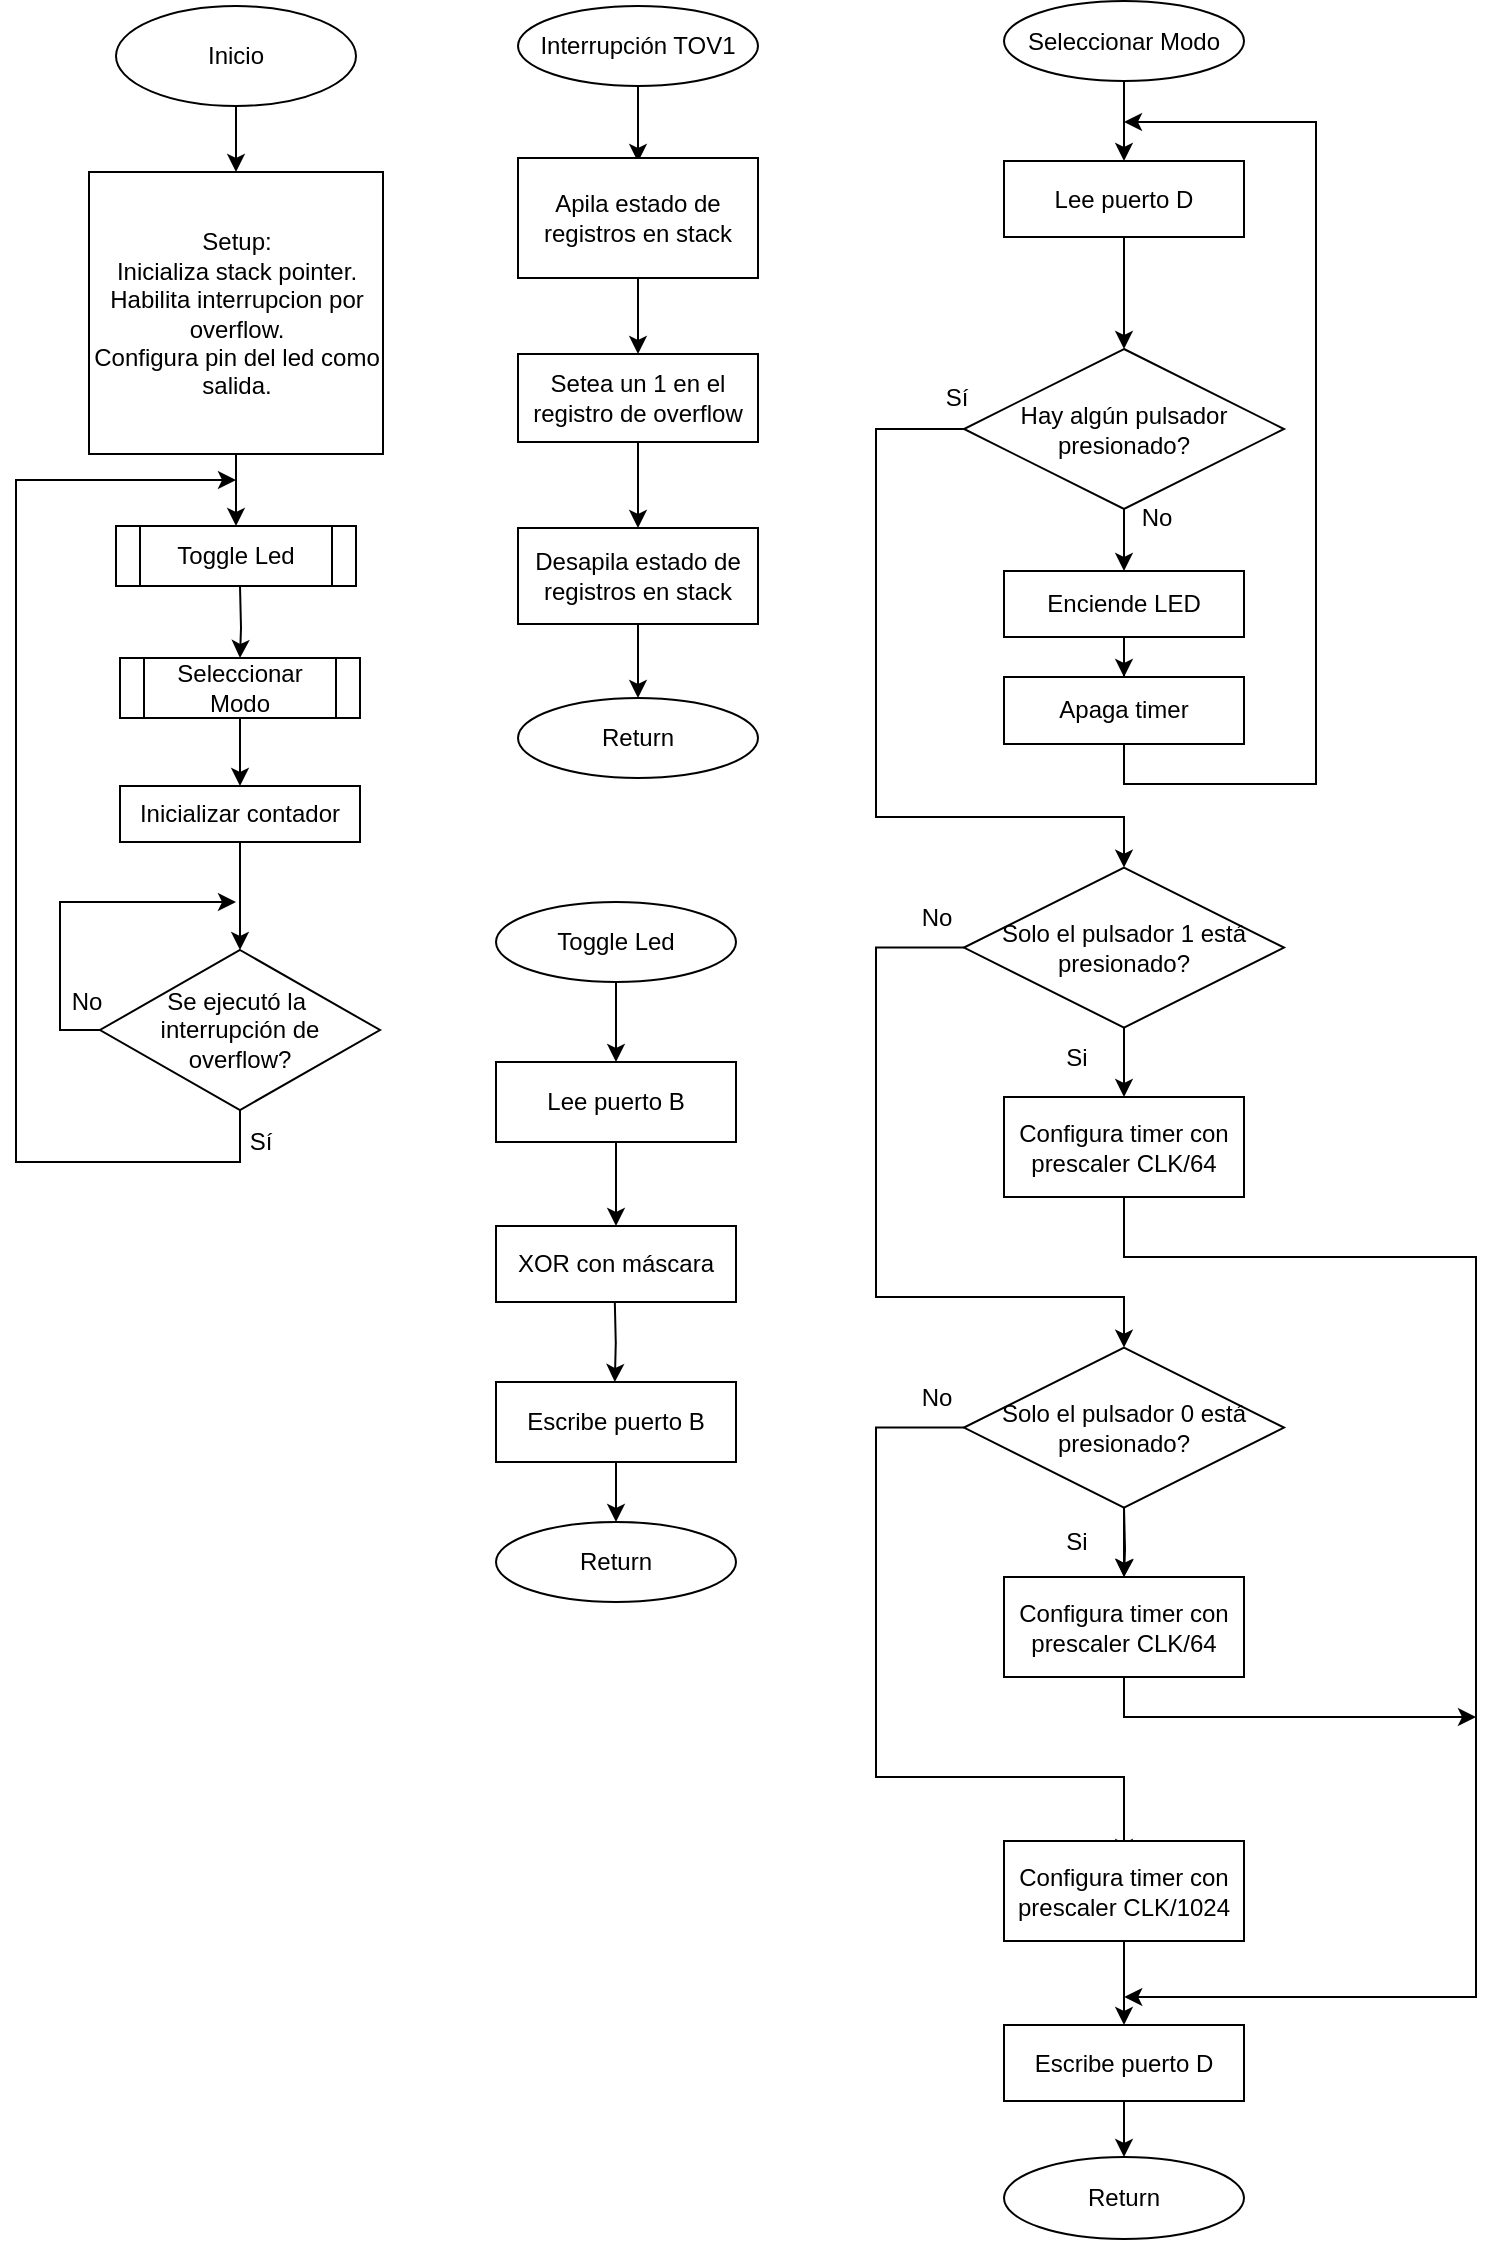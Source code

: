 <mxfile version="13.10.2" type="device"><diagram id="gMjQOqldpudu5oUj_gLp" name="Page-1"><mxGraphModel dx="835" dy="762" grid="1" gridSize="10" guides="1" tooltips="1" connect="1" arrows="1" fold="1" page="1" pageScale="1" pageWidth="827" pageHeight="1169" math="0" shadow="0"><root><mxCell id="0"/><mxCell id="1" parent="0"/><mxCell id="G17z2YzsNNRRxNdZvwes-1" value="" style="edgeStyle=orthogonalEdgeStyle;rounded=0;orthogonalLoop=1;jettySize=auto;html=1;entryX=0.5;entryY=0;entryDx=0;entryDy=0;" parent="1" source="G17z2YzsNNRRxNdZvwes-2" target="G17z2YzsNNRRxNdZvwes-4" edge="1"><mxGeometry relative="1" as="geometry"><mxPoint x="980" y="182" as="targetPoint"/></mxGeometry></mxCell><mxCell id="G17z2YzsNNRRxNdZvwes-2" value="Inicio" style="ellipse;whiteSpace=wrap;html=1;" parent="1" vertex="1"><mxGeometry x="920" y="42" width="120" height="50" as="geometry"/></mxCell><mxCell id="G17z2YzsNNRRxNdZvwes-4" value="Setup:&lt;br&gt;Inicializa stack pointer.&lt;br&gt;Habilita interrupcion por overflow.&lt;br&gt;Configura pin del led como salida." style="whiteSpace=wrap;html=1;" parent="1" vertex="1"><mxGeometry x="906.5" y="125" width="147" height="141" as="geometry"/></mxCell><mxCell id="G17z2YzsNNRRxNdZvwes-5" value="" style="edgeStyle=orthogonalEdgeStyle;rounded=0;orthogonalLoop=1;jettySize=auto;html=1;" parent="1" edge="1"><mxGeometry relative="1" as="geometry"><mxPoint x="982" y="372" as="sourcePoint"/><mxPoint x="982" y="432" as="targetPoint"/></mxGeometry></mxCell><mxCell id="G17z2YzsNNRRxNdZvwes-41" value="" style="edgeStyle=orthogonalEdgeStyle;rounded=0;orthogonalLoop=1;jettySize=auto;html=1;" parent="1" source="G17z2YzsNNRRxNdZvwes-42" target="G17z2YzsNNRRxNdZvwes-44" edge="1"><mxGeometry relative="1" as="geometry"/></mxCell><mxCell id="G17z2YzsNNRRxNdZvwes-42" value="Toggle Led" style="ellipse;whiteSpace=wrap;html=1;" parent="1" vertex="1"><mxGeometry x="1110" y="490" width="120" height="40" as="geometry"/></mxCell><mxCell id="G17z2YzsNNRRxNdZvwes-158" value="" style="edgeStyle=orthogonalEdgeStyle;rounded=0;orthogonalLoop=1;jettySize=auto;html=1;" parent="1" source="G17z2YzsNNRRxNdZvwes-44" target="G17z2YzsNNRRxNdZvwes-157" edge="1"><mxGeometry relative="1" as="geometry"/></mxCell><mxCell id="G17z2YzsNNRRxNdZvwes-44" value="Lee puerto B" style="whiteSpace=wrap;html=1;" parent="1" vertex="1"><mxGeometry x="1110" y="570" width="120" height="40" as="geometry"/></mxCell><mxCell id="G17z2YzsNNRRxNdZvwes-45" value="" style="edgeStyle=orthogonalEdgeStyle;rounded=0;orthogonalLoop=1;jettySize=auto;html=1;" parent="1" edge="1"><mxGeometry relative="1" as="geometry"><mxPoint x="1169.41" y="690" as="sourcePoint"/><mxPoint x="1169.41" y="730" as="targetPoint"/></mxGeometry></mxCell><mxCell id="G17z2YzsNNRRxNdZvwes-52" value="" style="edgeStyle=orthogonalEdgeStyle;rounded=0;orthogonalLoop=1;jettySize=auto;html=1;" parent="1" source="G17z2YzsNNRRxNdZvwes-53" target="G17z2YzsNNRRxNdZvwes-54" edge="1"><mxGeometry relative="1" as="geometry"/></mxCell><mxCell id="G17z2YzsNNRRxNdZvwes-53" value="Escribe puerto B" style="whiteSpace=wrap;html=1;" parent="1" vertex="1"><mxGeometry x="1110" y="730" width="120" height="40" as="geometry"/></mxCell><mxCell id="G17z2YzsNNRRxNdZvwes-54" value="Return" style="ellipse;whiteSpace=wrap;html=1;" parent="1" vertex="1"><mxGeometry x="1110" y="800" width="120" height="40" as="geometry"/></mxCell><mxCell id="G17z2YzsNNRRxNdZvwes-58" value="" style="edgeStyle=orthogonalEdgeStyle;rounded=0;orthogonalLoop=1;jettySize=auto;html=1;" parent="1" source="G17z2YzsNNRRxNdZvwes-4" target="G17z2YzsNNRRxNdZvwes-59" edge="1"><mxGeometry relative="1" as="geometry"><mxPoint x="980" y="270" as="sourcePoint"/></mxGeometry></mxCell><mxCell id="G17z2YzsNNRRxNdZvwes-59" value="Toggle Led" style="shape=process;whiteSpace=wrap;html=1;backgroundOutline=1;" parent="1" vertex="1"><mxGeometry x="920" y="302" width="120" height="30" as="geometry"/></mxCell><mxCell id="G17z2YzsNNRRxNdZvwes-61" value="" style="edgeStyle=orthogonalEdgeStyle;rounded=0;orthogonalLoop=1;jettySize=auto;html=1;" parent="1" target="G17z2YzsNNRRxNdZvwes-62" edge="1"><mxGeometry relative="1" as="geometry"><mxPoint x="982" y="332" as="sourcePoint"/></mxGeometry></mxCell><mxCell id="G17z2YzsNNRRxNdZvwes-62" value="Seleccionar Modo" style="shape=process;whiteSpace=wrap;html=1;backgroundOutline=1;" parent="1" vertex="1"><mxGeometry x="922" y="368" width="120" height="30" as="geometry"/></mxCell><mxCell id="G17z2YzsNNRRxNdZvwes-67" value="" style="edgeStyle=orthogonalEdgeStyle;rounded=0;orthogonalLoop=1;jettySize=auto;html=1;" parent="1" source="G17z2YzsNNRRxNdZvwes-63" target="G17z2YzsNNRRxNdZvwes-66" edge="1"><mxGeometry relative="1" as="geometry"/></mxCell><mxCell id="G17z2YzsNNRRxNdZvwes-63" value="Inicializar contador" style="whiteSpace=wrap;html=1;" parent="1" vertex="1"><mxGeometry x="922" y="432" width="120" height="28" as="geometry"/></mxCell><mxCell id="G17z2YzsNNRRxNdZvwes-68" style="edgeStyle=orthogonalEdgeStyle;rounded=0;orthogonalLoop=1;jettySize=auto;html=1;exitX=0;exitY=0.5;exitDx=0;exitDy=0;" parent="1" source="G17z2YzsNNRRxNdZvwes-66" edge="1"><mxGeometry relative="1" as="geometry"><mxPoint x="980" y="490" as="targetPoint"/><Array as="points"><mxPoint x="892" y="554"/><mxPoint x="892" y="490"/></Array></mxGeometry></mxCell><mxCell id="G17z2YzsNNRRxNdZvwes-70" style="edgeStyle=orthogonalEdgeStyle;rounded=0;orthogonalLoop=1;jettySize=auto;html=1;" parent="1" source="G17z2YzsNNRRxNdZvwes-66" edge="1"><mxGeometry relative="1" as="geometry"><mxPoint x="980" y="279" as="targetPoint"/><Array as="points"><mxPoint x="982" y="620"/><mxPoint x="870" y="620"/><mxPoint x="870" y="279"/></Array></mxGeometry></mxCell><mxCell id="G17z2YzsNNRRxNdZvwes-66" value="Se ejecutó la&amp;nbsp;&lt;br&gt;interrupción de&lt;br&gt;overflow?" style="rhombus;whiteSpace=wrap;html=1;" parent="1" vertex="1"><mxGeometry x="912" y="514" width="140" height="80" as="geometry"/></mxCell><mxCell id="G17z2YzsNNRRxNdZvwes-69" value="No" style="text;html=1;align=center;verticalAlign=middle;resizable=0;points=[];autosize=1;" parent="1" vertex="1"><mxGeometry x="890" y="530" width="30" height="20" as="geometry"/></mxCell><mxCell id="G17z2YzsNNRRxNdZvwes-71" value="Sí" style="text;html=1;align=center;verticalAlign=middle;resizable=0;points=[];autosize=1;" parent="1" vertex="1"><mxGeometry x="977" y="600" width="30" height="20" as="geometry"/></mxCell><mxCell id="G17z2YzsNNRRxNdZvwes-147" style="edgeStyle=orthogonalEdgeStyle;rounded=0;orthogonalLoop=1;jettySize=auto;html=1;exitX=0.5;exitY=1;exitDx=0;exitDy=0;" parent="1" source="G17z2YzsNNRRxNdZvwes-72" edge="1"><mxGeometry relative="1" as="geometry"><mxPoint x="1181" y="120" as="targetPoint"/></mxGeometry></mxCell><mxCell id="G17z2YzsNNRRxNdZvwes-72" value="Interrupción TOV1" style="ellipse;whiteSpace=wrap;html=1;" parent="1" vertex="1"><mxGeometry x="1121" y="42" width="120" height="40" as="geometry"/></mxCell><mxCell id="G17z2YzsNNRRxNdZvwes-151" value="" style="edgeStyle=orthogonalEdgeStyle;rounded=0;orthogonalLoop=1;jettySize=auto;html=1;" parent="1" source="G17z2YzsNNRRxNdZvwes-148" target="G17z2YzsNNRRxNdZvwes-150" edge="1"><mxGeometry relative="1" as="geometry"/></mxCell><mxCell id="G17z2YzsNNRRxNdZvwes-148" value="Apila estado de registros en stack" style="rounded=0;whiteSpace=wrap;html=1;" parent="1" vertex="1"><mxGeometry x="1121" y="118" width="120" height="60" as="geometry"/></mxCell><mxCell id="G17z2YzsNNRRxNdZvwes-153" value="" style="edgeStyle=orthogonalEdgeStyle;rounded=0;orthogonalLoop=1;jettySize=auto;html=1;" parent="1" source="G17z2YzsNNRRxNdZvwes-150" target="G17z2YzsNNRRxNdZvwes-152" edge="1"><mxGeometry relative="1" as="geometry"/></mxCell><mxCell id="G17z2YzsNNRRxNdZvwes-150" value="Setea un 1 en el registro de overflow" style="whiteSpace=wrap;html=1;rounded=0;" parent="1" vertex="1"><mxGeometry x="1121" y="216" width="120" height="44" as="geometry"/></mxCell><mxCell id="G17z2YzsNNRRxNdZvwes-155" value="" style="edgeStyle=orthogonalEdgeStyle;rounded=0;orthogonalLoop=1;jettySize=auto;html=1;" parent="1" source="G17z2YzsNNRRxNdZvwes-152" target="G17z2YzsNNRRxNdZvwes-154" edge="1"><mxGeometry relative="1" as="geometry"/></mxCell><mxCell id="G17z2YzsNNRRxNdZvwes-152" value="Desapila estado de registros en stack" style="whiteSpace=wrap;html=1;rounded=0;" parent="1" vertex="1"><mxGeometry x="1121" y="303" width="120" height="48" as="geometry"/></mxCell><mxCell id="G17z2YzsNNRRxNdZvwes-154" value="Return" style="ellipse;whiteSpace=wrap;html=1;rounded=0;" parent="1" vertex="1"><mxGeometry x="1121" y="388" width="120" height="40" as="geometry"/></mxCell><mxCell id="G17z2YzsNNRRxNdZvwes-157" value="XOR con máscara" style="whiteSpace=wrap;html=1;" parent="1" vertex="1"><mxGeometry x="1110" y="652" width="120" height="38" as="geometry"/></mxCell><mxCell id="G17z2YzsNNRRxNdZvwes-161" value="" style="edgeStyle=orthogonalEdgeStyle;rounded=0;orthogonalLoop=1;jettySize=auto;html=1;" parent="1" source="G17z2YzsNNRRxNdZvwes-159" target="G17z2YzsNNRRxNdZvwes-160" edge="1"><mxGeometry relative="1" as="geometry"/></mxCell><mxCell id="G17z2YzsNNRRxNdZvwes-159" value="Seleccionar Modo" style="ellipse;whiteSpace=wrap;html=1;" parent="1" vertex="1"><mxGeometry x="1364" y="39.5" width="120" height="40" as="geometry"/></mxCell><mxCell id="G17z2YzsNNRRxNdZvwes-163" value="" style="edgeStyle=orthogonalEdgeStyle;rounded=0;orthogonalLoop=1;jettySize=auto;html=1;" parent="1" source="G17z2YzsNNRRxNdZvwes-160" target="G17z2YzsNNRRxNdZvwes-162" edge="1"><mxGeometry relative="1" as="geometry"/></mxCell><mxCell id="G17z2YzsNNRRxNdZvwes-160" value="Lee puerto D" style="whiteSpace=wrap;html=1;" parent="1" vertex="1"><mxGeometry x="1364" y="119.5" width="120" height="38" as="geometry"/></mxCell><mxCell id="G17z2YzsNNRRxNdZvwes-164" value="" style="edgeStyle=orthogonalEdgeStyle;rounded=0;orthogonalLoop=1;jettySize=auto;html=1;entryX=0.5;entryY=0;entryDx=0;entryDy=0;" parent="1" source="G17z2YzsNNRRxNdZvwes-162" target="G17z2YzsNNRRxNdZvwes-173" edge="1"><mxGeometry relative="1" as="geometry"><mxPoint x="1310" y="507.5" as="targetPoint"/><Array as="points"><mxPoint x="1300" y="253.5"/><mxPoint x="1300" y="447.5"/><mxPoint x="1424" y="447.5"/></Array></mxGeometry></mxCell><mxCell id="G17z2YzsNNRRxNdZvwes-166" value="" style="edgeStyle=orthogonalEdgeStyle;rounded=0;orthogonalLoop=1;jettySize=auto;html=1;" parent="1" source="G17z2YzsNNRRxNdZvwes-162" target="G17z2YzsNNRRxNdZvwes-165" edge="1"><mxGeometry relative="1" as="geometry"/></mxCell><mxCell id="G17z2YzsNNRRxNdZvwes-162" value="Hay algún pulsador presionado?" style="rhombus;whiteSpace=wrap;html=1;" parent="1" vertex="1"><mxGeometry x="1344" y="213.5" width="160" height="80" as="geometry"/></mxCell><mxCell id="G17z2YzsNNRRxNdZvwes-168" value="" style="edgeStyle=orthogonalEdgeStyle;rounded=0;orthogonalLoop=1;jettySize=auto;html=1;" parent="1" source="G17z2YzsNNRRxNdZvwes-165" target="G17z2YzsNNRRxNdZvwes-167" edge="1"><mxGeometry relative="1" as="geometry"/></mxCell><mxCell id="G17z2YzsNNRRxNdZvwes-165" value="Enciende LED" style="whiteSpace=wrap;html=1;" parent="1" vertex="1"><mxGeometry x="1364" y="324.5" width="120" height="33" as="geometry"/></mxCell><mxCell id="G17z2YzsNNRRxNdZvwes-169" style="edgeStyle=orthogonalEdgeStyle;rounded=0;orthogonalLoop=1;jettySize=auto;html=1;exitX=0.5;exitY=1;exitDx=0;exitDy=0;" parent="1" source="G17z2YzsNNRRxNdZvwes-167" edge="1"><mxGeometry relative="1" as="geometry"><mxPoint x="1424" y="100" as="targetPoint"/><Array as="points"><mxPoint x="1424" y="431"/><mxPoint x="1520" y="431"/><mxPoint x="1520" y="100"/><mxPoint x="1424" y="100"/></Array></mxGeometry></mxCell><mxCell id="G17z2YzsNNRRxNdZvwes-167" value="Apaga&amp;nbsp;timer" style="whiteSpace=wrap;html=1;" parent="1" vertex="1"><mxGeometry x="1364" y="377.5" width="120" height="33.5" as="geometry"/></mxCell><mxCell id="G17z2YzsNNRRxNdZvwes-170" value="No" style="text;html=1;align=center;verticalAlign=middle;resizable=0;points=[];autosize=1;" parent="1" vertex="1"><mxGeometry x="1425" y="287.5" width="30" height="20" as="geometry"/></mxCell><mxCell id="G17z2YzsNNRRxNdZvwes-171" value="Sí" style="text;html=1;align=center;verticalAlign=middle;resizable=0;points=[];autosize=1;" parent="1" vertex="1"><mxGeometry x="1325" y="227.5" width="30" height="20" as="geometry"/></mxCell><mxCell id="G17z2YzsNNRRxNdZvwes-175" value="" style="edgeStyle=orthogonalEdgeStyle;rounded=0;orthogonalLoop=1;jettySize=auto;html=1;" parent="1" source="G17z2YzsNNRRxNdZvwes-173" target="G17z2YzsNNRRxNdZvwes-174" edge="1"><mxGeometry relative="1" as="geometry"/></mxCell><mxCell id="G17z2YzsNNRRxNdZvwes-176" style="edgeStyle=orthogonalEdgeStyle;rounded=0;orthogonalLoop=1;jettySize=auto;html=1;exitX=0;exitY=0.5;exitDx=0;exitDy=0;entryX=0.5;entryY=0;entryDx=0;entryDy=0;" parent="1" source="G17z2YzsNNRRxNdZvwes-173" target="G17z2YzsNNRRxNdZvwes-178" edge="1"><mxGeometry relative="1" as="geometry"><mxPoint x="1310" y="687.5" as="targetPoint"/><Array as="points"><mxPoint x="1300" y="512.5"/><mxPoint x="1300" y="687.5"/><mxPoint x="1424" y="687.5"/></Array></mxGeometry></mxCell><mxCell id="G17z2YzsNNRRxNdZvwes-173" value="Solo el pulsador 1 está presionado?" style="rhombus;whiteSpace=wrap;html=1;" parent="1" vertex="1"><mxGeometry x="1344" y="472.81" width="160" height="80" as="geometry"/></mxCell><mxCell id="G17z2YzsNNRRxNdZvwes-191" style="edgeStyle=orthogonalEdgeStyle;rounded=0;orthogonalLoop=1;jettySize=auto;html=1;exitX=0.5;exitY=1;exitDx=0;exitDy=0;" parent="1" source="G17z2YzsNNRRxNdZvwes-174" edge="1"><mxGeometry relative="1" as="geometry"><mxPoint x="1424.118" y="1037.5" as="targetPoint"/><Array as="points"><mxPoint x="1424" y="667.5"/><mxPoint x="1600" y="667.5"/><mxPoint x="1600" y="1037.5"/></Array></mxGeometry></mxCell><mxCell id="G17z2YzsNNRRxNdZvwes-174" value="Configura timer con prescaler CLK/64" style="whiteSpace=wrap;html=1;" parent="1" vertex="1"><mxGeometry x="1364" y="587.5" width="120" height="50" as="geometry"/></mxCell><mxCell id="G17z2YzsNNRRxNdZvwes-177" value="" style="edgeStyle=orthogonalEdgeStyle;rounded=0;orthogonalLoop=1;jettySize=auto;html=1;" parent="1" source="G17z2YzsNNRRxNdZvwes-178" target="G17z2YzsNNRRxNdZvwes-179" edge="1"><mxGeometry relative="1" as="geometry"/></mxCell><mxCell id="G17z2YzsNNRRxNdZvwes-193" style="edgeStyle=orthogonalEdgeStyle;rounded=0;orthogonalLoop=1;jettySize=auto;html=1;exitX=0;exitY=0.5;exitDx=0;exitDy=0;" parent="1" source="G17z2YzsNNRRxNdZvwes-178" edge="1"><mxGeometry relative="1" as="geometry"><mxPoint x="1424" y="967.5" as="targetPoint"/><Array as="points"><mxPoint x="1300" y="752.5"/><mxPoint x="1300" y="927.5"/><mxPoint x="1424" y="927.5"/></Array></mxGeometry></mxCell><mxCell id="G17z2YzsNNRRxNdZvwes-178" value="Solo el pulsador 0 está presionado?" style="rhombus;whiteSpace=wrap;html=1;" parent="1" vertex="1"><mxGeometry x="1344" y="712.81" width="160" height="80" as="geometry"/></mxCell><mxCell id="G17z2YzsNNRRxNdZvwes-179" value="Configura timer con prescaler CLK/256" style="whiteSpace=wrap;html=1;" parent="1" vertex="1"><mxGeometry x="1364" y="827.5" width="120" height="50" as="geometry"/></mxCell><mxCell id="G17z2YzsNNRRxNdZvwes-180" value="" style="edgeStyle=orthogonalEdgeStyle;rounded=0;orthogonalLoop=1;jettySize=auto;html=1;" parent="1" target="G17z2YzsNNRRxNdZvwes-182" edge="1"><mxGeometry relative="1" as="geometry"><mxPoint x="1424" y="792.81" as="sourcePoint"/></mxGeometry></mxCell><mxCell id="G17z2YzsNNRRxNdZvwes-192" style="edgeStyle=orthogonalEdgeStyle;rounded=0;orthogonalLoop=1;jettySize=auto;html=1;exitX=0.5;exitY=1;exitDx=0;exitDy=0;" parent="1" source="G17z2YzsNNRRxNdZvwes-182" edge="1"><mxGeometry relative="1" as="geometry"><mxPoint x="1600" y="897.5" as="targetPoint"/><Array as="points"><mxPoint x="1424" y="897.5"/></Array></mxGeometry></mxCell><mxCell id="G17z2YzsNNRRxNdZvwes-182" value="Configura timer con prescaler CLK/64" style="whiteSpace=wrap;html=1;" parent="1" vertex="1"><mxGeometry x="1364" y="827.5" width="120" height="50" as="geometry"/></mxCell><mxCell id="G17z2YzsNNRRxNdZvwes-187" value="" style="edgeStyle=orthogonalEdgeStyle;rounded=0;orthogonalLoop=1;jettySize=auto;html=1;" parent="1" source="G17z2YzsNNRRxNdZvwes-185" target="G17z2YzsNNRRxNdZvwes-186" edge="1"><mxGeometry relative="1" as="geometry"/></mxCell><mxCell id="G17z2YzsNNRRxNdZvwes-185" value="Configura timer con prescaler CLK/1024" style="whiteSpace=wrap;html=1;" parent="1" vertex="1"><mxGeometry x="1364" y="959.5" width="120" height="50" as="geometry"/></mxCell><mxCell id="G17z2YzsNNRRxNdZvwes-189" value="" style="edgeStyle=orthogonalEdgeStyle;rounded=0;orthogonalLoop=1;jettySize=auto;html=1;" parent="1" source="G17z2YzsNNRRxNdZvwes-186" target="G17z2YzsNNRRxNdZvwes-188" edge="1"><mxGeometry relative="1" as="geometry"/></mxCell><mxCell id="G17z2YzsNNRRxNdZvwes-186" value="Escribe puerto D" style="whiteSpace=wrap;html=1;" parent="1" vertex="1"><mxGeometry x="1364" y="1051.5" width="120" height="38" as="geometry"/></mxCell><mxCell id="G17z2YzsNNRRxNdZvwes-188" value="Return" style="ellipse;whiteSpace=wrap;html=1;" parent="1" vertex="1"><mxGeometry x="1364" y="1117.5" width="120" height="41" as="geometry"/></mxCell><mxCell id="G17z2YzsNNRRxNdZvwes-194" value="No" style="text;html=1;align=center;verticalAlign=middle;resizable=0;points=[];autosize=1;" parent="1" vertex="1"><mxGeometry x="1315" y="487.5" width="30" height="20" as="geometry"/></mxCell><mxCell id="G17z2YzsNNRRxNdZvwes-195" value="Si" style="text;html=1;align=center;verticalAlign=middle;resizable=0;points=[];autosize=1;" parent="1" vertex="1"><mxGeometry x="1385" y="557.5" width="30" height="20" as="geometry"/></mxCell><mxCell id="G17z2YzsNNRRxNdZvwes-196" value="No" style="text;html=1;align=center;verticalAlign=middle;resizable=0;points=[];autosize=1;" parent="1" vertex="1"><mxGeometry x="1315" y="727.5" width="30" height="20" as="geometry"/></mxCell><mxCell id="G17z2YzsNNRRxNdZvwes-197" value="Si" style="text;html=1;align=center;verticalAlign=middle;resizable=0;points=[];autosize=1;" parent="1" vertex="1"><mxGeometry x="1385" y="799.5" width="30" height="20" as="geometry"/></mxCell></root></mxGraphModel></diagram></mxfile>